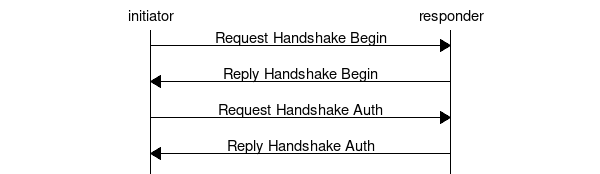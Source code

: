 # MSC for successful handshakes
msc {

  a [label="initiator"], b [label="responder"];

  a=>b [ label = "Request Handshake Begin" ];
  b=>a [ label = "Reply Handshake Begin" ];
  a=>b [ label = "Request Handshake Auth" ];
  b=>a [ label = "Reply Handshake Auth" ];
}
